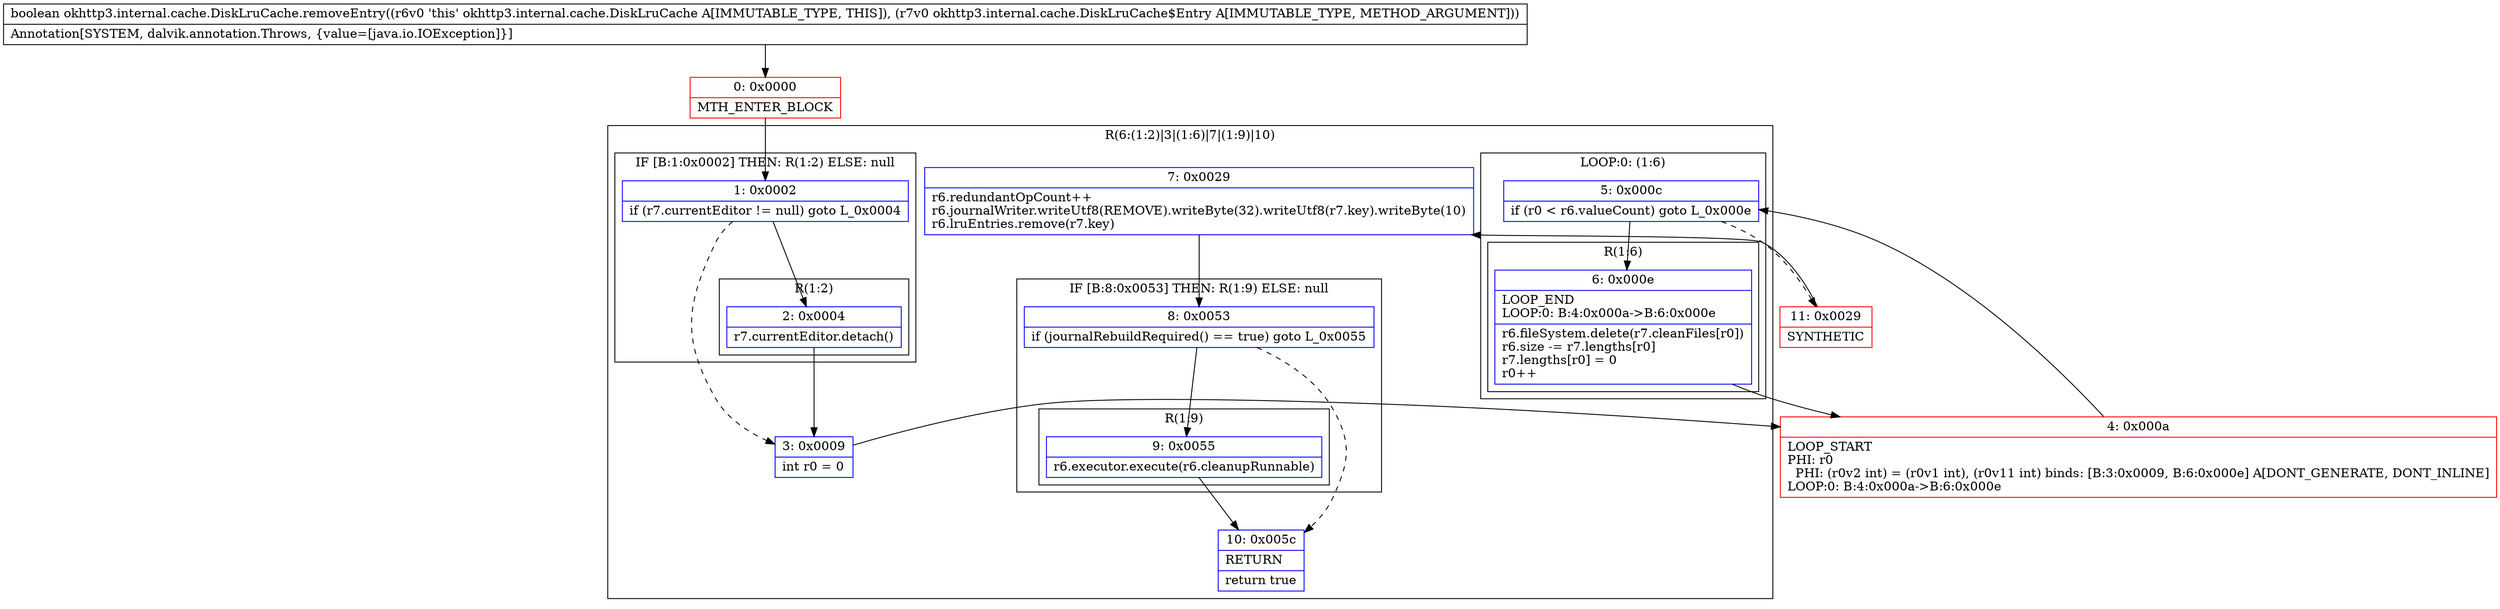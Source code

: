 digraph "CFG forokhttp3.internal.cache.DiskLruCache.removeEntry(Lokhttp3\/internal\/cache\/DiskLruCache$Entry;)Z" {
subgraph cluster_Region_1510897508 {
label = "R(6:(1:2)|3|(1:6)|7|(1:9)|10)";
node [shape=record,color=blue];
subgraph cluster_IfRegion_456552666 {
label = "IF [B:1:0x0002] THEN: R(1:2) ELSE: null";
node [shape=record,color=blue];
Node_1 [shape=record,label="{1\:\ 0x0002|if (r7.currentEditor != null) goto L_0x0004\l}"];
subgraph cluster_Region_1958908897 {
label = "R(1:2)";
node [shape=record,color=blue];
Node_2 [shape=record,label="{2\:\ 0x0004|r7.currentEditor.detach()\l}"];
}
}
Node_3 [shape=record,label="{3\:\ 0x0009|int r0 = 0\l}"];
subgraph cluster_LoopRegion_2036309378 {
label = "LOOP:0: (1:6)";
node [shape=record,color=blue];
Node_5 [shape=record,label="{5\:\ 0x000c|if (r0 \< r6.valueCount) goto L_0x000e\l}"];
subgraph cluster_Region_1127154152 {
label = "R(1:6)";
node [shape=record,color=blue];
Node_6 [shape=record,label="{6\:\ 0x000e|LOOP_END\lLOOP:0: B:4:0x000a\-\>B:6:0x000e\l|r6.fileSystem.delete(r7.cleanFiles[r0])\lr6.size \-= r7.lengths[r0]\lr7.lengths[r0] = 0\lr0++\l}"];
}
}
Node_7 [shape=record,label="{7\:\ 0x0029|r6.redundantOpCount++\lr6.journalWriter.writeUtf8(REMOVE).writeByte(32).writeUtf8(r7.key).writeByte(10)\lr6.lruEntries.remove(r7.key)\l}"];
subgraph cluster_IfRegion_885042974 {
label = "IF [B:8:0x0053] THEN: R(1:9) ELSE: null";
node [shape=record,color=blue];
Node_8 [shape=record,label="{8\:\ 0x0053|if (journalRebuildRequired() == true) goto L_0x0055\l}"];
subgraph cluster_Region_300415341 {
label = "R(1:9)";
node [shape=record,color=blue];
Node_9 [shape=record,label="{9\:\ 0x0055|r6.executor.execute(r6.cleanupRunnable)\l}"];
}
}
Node_10 [shape=record,label="{10\:\ 0x005c|RETURN\l|return true\l}"];
}
Node_0 [shape=record,color=red,label="{0\:\ 0x0000|MTH_ENTER_BLOCK\l}"];
Node_4 [shape=record,color=red,label="{4\:\ 0x000a|LOOP_START\lPHI: r0 \l  PHI: (r0v2 int) = (r0v1 int), (r0v11 int) binds: [B:3:0x0009, B:6:0x000e] A[DONT_GENERATE, DONT_INLINE]\lLOOP:0: B:4:0x000a\-\>B:6:0x000e\l}"];
Node_11 [shape=record,color=red,label="{11\:\ 0x0029|SYNTHETIC\l}"];
MethodNode[shape=record,label="{boolean okhttp3.internal.cache.DiskLruCache.removeEntry((r6v0 'this' okhttp3.internal.cache.DiskLruCache A[IMMUTABLE_TYPE, THIS]), (r7v0 okhttp3.internal.cache.DiskLruCache$Entry A[IMMUTABLE_TYPE, METHOD_ARGUMENT]))  | Annotation[SYSTEM, dalvik.annotation.Throws, \{value=[java.io.IOException]\}]\l}"];
MethodNode -> Node_0;
Node_1 -> Node_2;
Node_1 -> Node_3[style=dashed];
Node_2 -> Node_3;
Node_3 -> Node_4;
Node_5 -> Node_6;
Node_5 -> Node_11[style=dashed];
Node_6 -> Node_4;
Node_7 -> Node_8;
Node_8 -> Node_9;
Node_8 -> Node_10[style=dashed];
Node_9 -> Node_10;
Node_0 -> Node_1;
Node_4 -> Node_5;
Node_11 -> Node_7;
}

